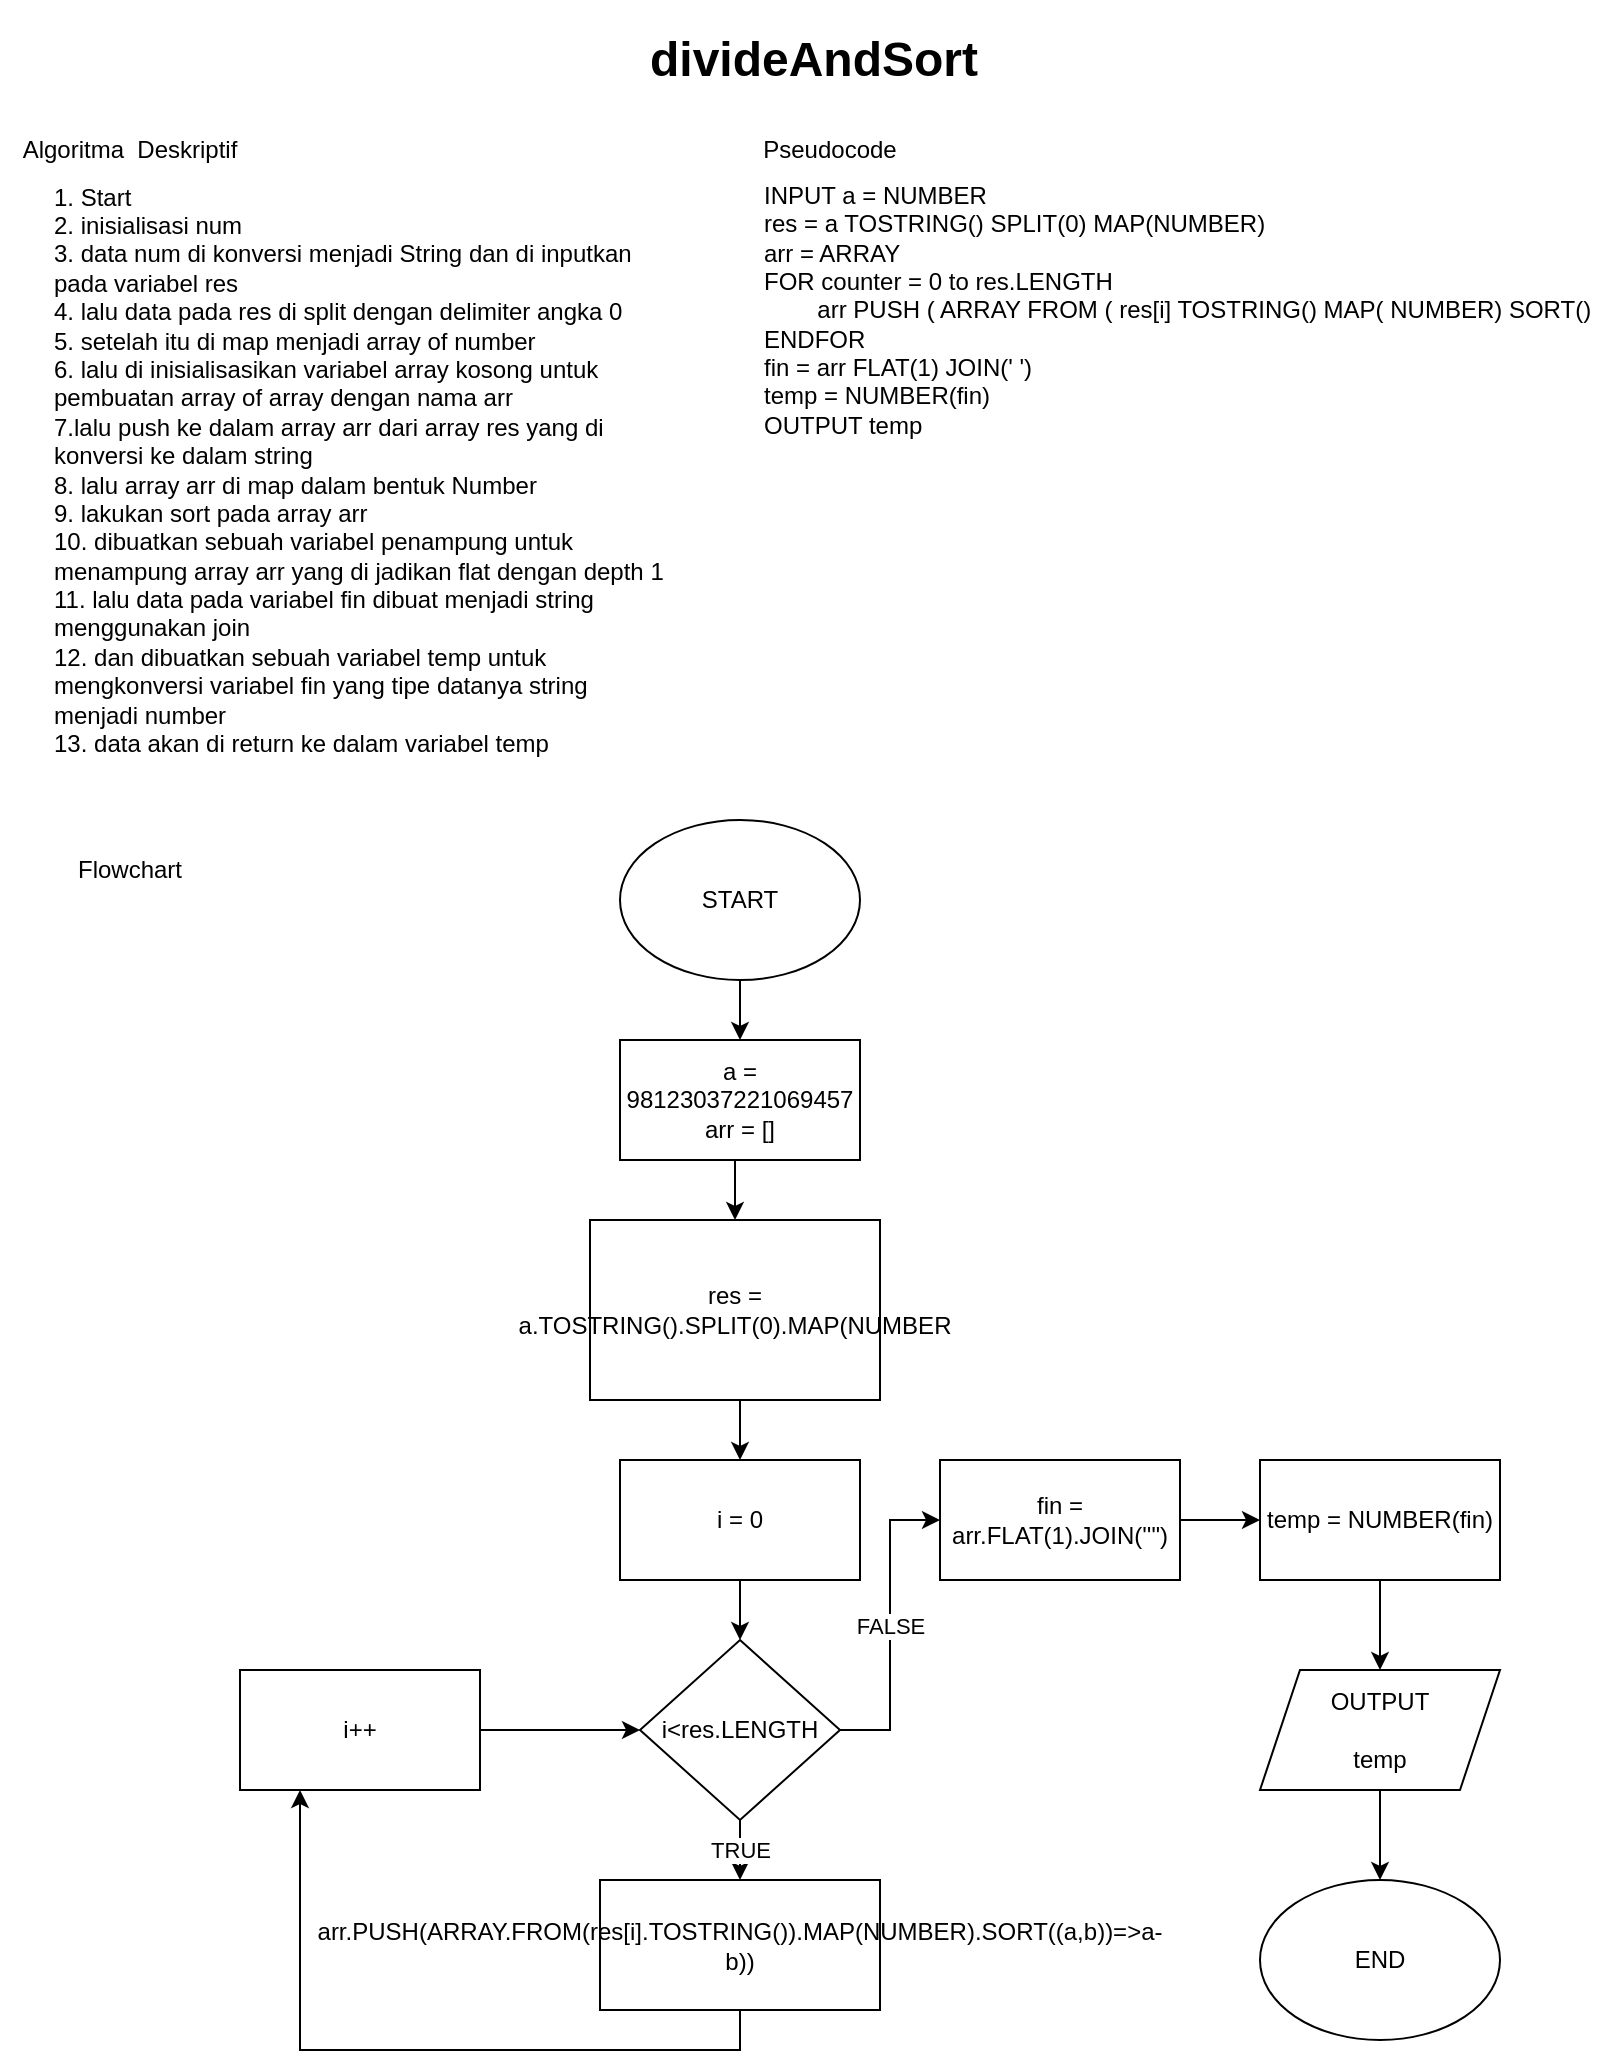 <mxfile version="16.4.5" type="device"><diagram id="rMueYd2gKJ32_Epy6yJh" name="Page-1"><mxGraphModel dx="864" dy="488" grid="1" gridSize="10" guides="1" tooltips="1" connect="1" arrows="1" fold="1" page="1" pageScale="1" pageWidth="850" pageHeight="1100" math="0" shadow="0"><root><mxCell id="0"/><mxCell id="1" parent="0"/><mxCell id="tAvRf_0TOPvfvMfGNTBc-2" value="&lt;h1&gt;divideAndSort&lt;/h1&gt;" style="text;html=1;strokeColor=none;fillColor=none;spacing=5;spacingTop=-20;whiteSpace=wrap;overflow=hidden;rounded=0;" parent="1" vertex="1"><mxGeometry x="330" y="40" width="190" height="40" as="geometry"/></mxCell><mxCell id="tAvRf_0TOPvfvMfGNTBc-3" value="Algoritma&amp;nbsp; Deskriptif" style="text;html=1;strokeColor=none;fillColor=none;align=center;verticalAlign=middle;whiteSpace=wrap;rounded=0;" parent="1" vertex="1"><mxGeometry x="10" y="90" width="130" height="30" as="geometry"/></mxCell><mxCell id="tAvRf_0TOPvfvMfGNTBc-4" value="1. Start&lt;br&gt;2. inisialisasi num&lt;br&gt;3. data num di konversi menjadi String dan di inputkan pada variabel res&lt;br&gt;4. lalu data pada res di split dengan delimiter angka 0&lt;br&gt;5. setelah itu di map menjadi array of number&lt;br&gt;6. lalu di inisialisasikan variabel array kosong untuk pembuatan array of array dengan nama arr&lt;br&gt;7.lalu push ke dalam array arr dari array res yang di konversi ke dalam string&lt;br&gt;8. lalu array arr di map dalam bentuk Number&lt;br&gt;9. lakukan sort pada array arr&lt;br&gt;10. dibuatkan sebuah variabel penampung untuk menampung array arr yang di jadikan flat dengan depth 1&lt;br&gt;11. lalu data pada variabel fin dibuat menjadi string menggunakan join&lt;br&gt;12. dan dibuatkan sebuah variabel temp untuk mengkonversi variabel fin yang tipe datanya string menjadi number&lt;br&gt;13. data akan di return ke dalam variabel temp" style="text;html=1;strokeColor=none;fillColor=none;align=left;verticalAlign=middle;whiteSpace=wrap;rounded=0;" parent="1" vertex="1"><mxGeometry x="35" y="250" width="310" height="30" as="geometry"/></mxCell><mxCell id="tAvRf_0TOPvfvMfGNTBc-5" value="Pseudocode" style="text;html=1;strokeColor=none;fillColor=none;align=center;verticalAlign=middle;whiteSpace=wrap;rounded=0;" parent="1" vertex="1"><mxGeometry x="360" y="90" width="130" height="30" as="geometry"/></mxCell><mxCell id="tAvRf_0TOPvfvMfGNTBc-6" value="INPUT a = NUMBER&lt;br&gt;res = a TOSTRING() SPLIT(0) MAP(NUMBER)&lt;br&gt;arr = ARRAY&lt;br&gt;FOR counter = 0 to res.LENGTH&lt;br&gt;&lt;span style=&quot;white-space: pre&quot;&gt;&#9;&lt;/span&gt;arr PUSH ( ARRAY FROM ( res[i] TOSTRING() MAP( NUMBER) SORT()&lt;br&gt;ENDFOR&lt;br&gt;fin = arr FLAT(1) JOIN(' ')&lt;br&gt;temp = NUMBER(fin)&lt;br&gt;OUTPUT temp" style="text;html=1;strokeColor=none;fillColor=none;align=left;verticalAlign=middle;whiteSpace=wrap;rounded=0;" parent="1" vertex="1"><mxGeometry x="390" y="170" width="420" height="30" as="geometry"/></mxCell><mxCell id="tAvRf_0TOPvfvMfGNTBc-7" value="Flowchart" style="text;html=1;strokeColor=none;fillColor=none;align=center;verticalAlign=middle;whiteSpace=wrap;rounded=0;" parent="1" vertex="1"><mxGeometry x="10" y="450" width="130" height="30" as="geometry"/></mxCell><mxCell id="tAvRf_0TOPvfvMfGNTBc-22" style="edgeStyle=orthogonalEdgeStyle;rounded=0;orthogonalLoop=1;jettySize=auto;html=1;exitX=0.5;exitY=1;exitDx=0;exitDy=0;entryX=0.5;entryY=0;entryDx=0;entryDy=0;" parent="1" source="tAvRf_0TOPvfvMfGNTBc-8" target="tAvRf_0TOPvfvMfGNTBc-9" edge="1"><mxGeometry relative="1" as="geometry"/></mxCell><mxCell id="tAvRf_0TOPvfvMfGNTBc-8" value="START" style="ellipse;whiteSpace=wrap;html=1;" parent="1" vertex="1"><mxGeometry x="320" y="440" width="120" height="80" as="geometry"/></mxCell><mxCell id="tAvRf_0TOPvfvMfGNTBc-24" style="edgeStyle=orthogonalEdgeStyle;rounded=0;orthogonalLoop=1;jettySize=auto;html=1;exitX=0.5;exitY=1;exitDx=0;exitDy=0;entryX=0.5;entryY=0;entryDx=0;entryDy=0;" parent="1" source="tAvRf_0TOPvfvMfGNTBc-9" target="tAvRf_0TOPvfvMfGNTBc-11" edge="1"><mxGeometry relative="1" as="geometry"/></mxCell><mxCell id="tAvRf_0TOPvfvMfGNTBc-9" value="a = 98123037221069457&lt;br&gt;arr = []" style="rounded=0;whiteSpace=wrap;html=1;" parent="1" vertex="1"><mxGeometry x="320" y="550" width="120" height="60" as="geometry"/></mxCell><mxCell id="tAvRf_0TOPvfvMfGNTBc-25" style="edgeStyle=orthogonalEdgeStyle;rounded=0;orthogonalLoop=1;jettySize=auto;html=1;exitX=0.5;exitY=1;exitDx=0;exitDy=0;entryX=0.5;entryY=0;entryDx=0;entryDy=0;" parent="1" source="tAvRf_0TOPvfvMfGNTBc-11" target="tAvRf_0TOPvfvMfGNTBc-14" edge="1"><mxGeometry relative="1" as="geometry"/></mxCell><mxCell id="tAvRf_0TOPvfvMfGNTBc-11" value="res = a.TOSTRING().SPLIT(0).MAP(NUMBER" style="rounded=0;whiteSpace=wrap;html=1;" parent="1" vertex="1"><mxGeometry x="305" y="640" width="145" height="90" as="geometry"/></mxCell><mxCell id="tAvRf_0TOPvfvMfGNTBc-20" value="TRUE" style="edgeStyle=orthogonalEdgeStyle;rounded=0;orthogonalLoop=1;jettySize=auto;html=1;exitX=0.5;exitY=1;exitDx=0;exitDy=0;entryX=0.5;entryY=0;entryDx=0;entryDy=0;" parent="1" source="tAvRf_0TOPvfvMfGNTBc-12" target="tAvRf_0TOPvfvMfGNTBc-13" edge="1"><mxGeometry relative="1" as="geometry"/></mxCell><mxCell id="tAvRf_0TOPvfvMfGNTBc-28" value="FALSE" style="edgeStyle=orthogonalEdgeStyle;rounded=0;orthogonalLoop=1;jettySize=auto;html=1;exitX=1;exitY=0.5;exitDx=0;exitDy=0;entryX=0;entryY=0.5;entryDx=0;entryDy=0;" parent="1" source="tAvRf_0TOPvfvMfGNTBc-12" target="tAvRf_0TOPvfvMfGNTBc-27" edge="1"><mxGeometry relative="1" as="geometry"/></mxCell><mxCell id="tAvRf_0TOPvfvMfGNTBc-12" value="i&amp;lt;res.LENGTH" style="rhombus;whiteSpace=wrap;html=1;" parent="1" vertex="1"><mxGeometry x="330" y="850" width="100" height="90" as="geometry"/></mxCell><mxCell id="tAvRf_0TOPvfvMfGNTBc-17" style="edgeStyle=orthogonalEdgeStyle;rounded=0;orthogonalLoop=1;jettySize=auto;html=1;exitX=0.5;exitY=1;exitDx=0;exitDy=0;entryX=0.25;entryY=1;entryDx=0;entryDy=0;" parent="1" source="tAvRf_0TOPvfvMfGNTBc-13" target="tAvRf_0TOPvfvMfGNTBc-16" edge="1"><mxGeometry relative="1" as="geometry"/></mxCell><mxCell id="tAvRf_0TOPvfvMfGNTBc-13" value="arr.PUSH(ARRAY.FROM(res[i].TOSTRING()).MAP(NUMBER).SORT((a,b))=&amp;gt;a-b))" style="rounded=0;whiteSpace=wrap;html=1;" parent="1" vertex="1"><mxGeometry x="310" y="970" width="140" height="65" as="geometry"/></mxCell><mxCell id="tAvRf_0TOPvfvMfGNTBc-26" style="edgeStyle=orthogonalEdgeStyle;rounded=0;orthogonalLoop=1;jettySize=auto;html=1;exitX=0.5;exitY=1;exitDx=0;exitDy=0;entryX=0.5;entryY=0;entryDx=0;entryDy=0;" parent="1" source="tAvRf_0TOPvfvMfGNTBc-14" target="tAvRf_0TOPvfvMfGNTBc-12" edge="1"><mxGeometry relative="1" as="geometry"/></mxCell><mxCell id="tAvRf_0TOPvfvMfGNTBc-14" value="i = 0" style="rounded=0;whiteSpace=wrap;html=1;" parent="1" vertex="1"><mxGeometry x="320" y="760" width="120" height="60" as="geometry"/></mxCell><mxCell id="tAvRf_0TOPvfvMfGNTBc-18" style="edgeStyle=orthogonalEdgeStyle;rounded=0;orthogonalLoop=1;jettySize=auto;html=1;exitX=1;exitY=0.5;exitDx=0;exitDy=0;entryX=0;entryY=0.5;entryDx=0;entryDy=0;" parent="1" source="tAvRf_0TOPvfvMfGNTBc-16" target="tAvRf_0TOPvfvMfGNTBc-12" edge="1"><mxGeometry relative="1" as="geometry"/></mxCell><mxCell id="tAvRf_0TOPvfvMfGNTBc-16" value="i++" style="rounded=0;whiteSpace=wrap;html=1;" parent="1" vertex="1"><mxGeometry x="130" y="865" width="120" height="60" as="geometry"/></mxCell><mxCell id="tAvRf_0TOPvfvMfGNTBc-32" style="edgeStyle=orthogonalEdgeStyle;rounded=0;orthogonalLoop=1;jettySize=auto;html=1;exitX=1;exitY=0.5;exitDx=0;exitDy=0;entryX=0;entryY=0.5;entryDx=0;entryDy=0;" parent="1" source="tAvRf_0TOPvfvMfGNTBc-27" target="tAvRf_0TOPvfvMfGNTBc-29" edge="1"><mxGeometry relative="1" as="geometry"/></mxCell><mxCell id="tAvRf_0TOPvfvMfGNTBc-27" value="fin = arr.FLAT(1).JOIN(''&quot;)" style="rounded=0;whiteSpace=wrap;html=1;" parent="1" vertex="1"><mxGeometry x="480" y="760" width="120" height="60" as="geometry"/></mxCell><mxCell id="tAvRf_0TOPvfvMfGNTBc-33" style="edgeStyle=orthogonalEdgeStyle;rounded=0;orthogonalLoop=1;jettySize=auto;html=1;exitX=0.5;exitY=1;exitDx=0;exitDy=0;entryX=0.5;entryY=0;entryDx=0;entryDy=0;" parent="1" source="tAvRf_0TOPvfvMfGNTBc-29" target="tAvRf_0TOPvfvMfGNTBc-31" edge="1"><mxGeometry relative="1" as="geometry"/></mxCell><mxCell id="tAvRf_0TOPvfvMfGNTBc-29" value="temp = NUMBER(fin)" style="rounded=0;whiteSpace=wrap;html=1;" parent="1" vertex="1"><mxGeometry x="640" y="760" width="120" height="60" as="geometry"/></mxCell><mxCell id="tAvRf_0TOPvfvMfGNTBc-35" style="edgeStyle=orthogonalEdgeStyle;rounded=0;orthogonalLoop=1;jettySize=auto;html=1;exitX=0.5;exitY=1;exitDx=0;exitDy=0;entryX=0.5;entryY=0;entryDx=0;entryDy=0;" parent="1" source="tAvRf_0TOPvfvMfGNTBc-31" target="tAvRf_0TOPvfvMfGNTBc-34" edge="1"><mxGeometry relative="1" as="geometry"/></mxCell><mxCell id="tAvRf_0TOPvfvMfGNTBc-31" value="OUTPUT&lt;br&gt;&lt;br&gt;temp" style="shape=parallelogram;perimeter=parallelogramPerimeter;whiteSpace=wrap;html=1;fixedSize=1;" parent="1" vertex="1"><mxGeometry x="640" y="865" width="120" height="60" as="geometry"/></mxCell><mxCell id="tAvRf_0TOPvfvMfGNTBc-34" value="END" style="ellipse;whiteSpace=wrap;html=1;" parent="1" vertex="1"><mxGeometry x="640" y="970" width="120" height="80" as="geometry"/></mxCell></root></mxGraphModel></diagram></mxfile>